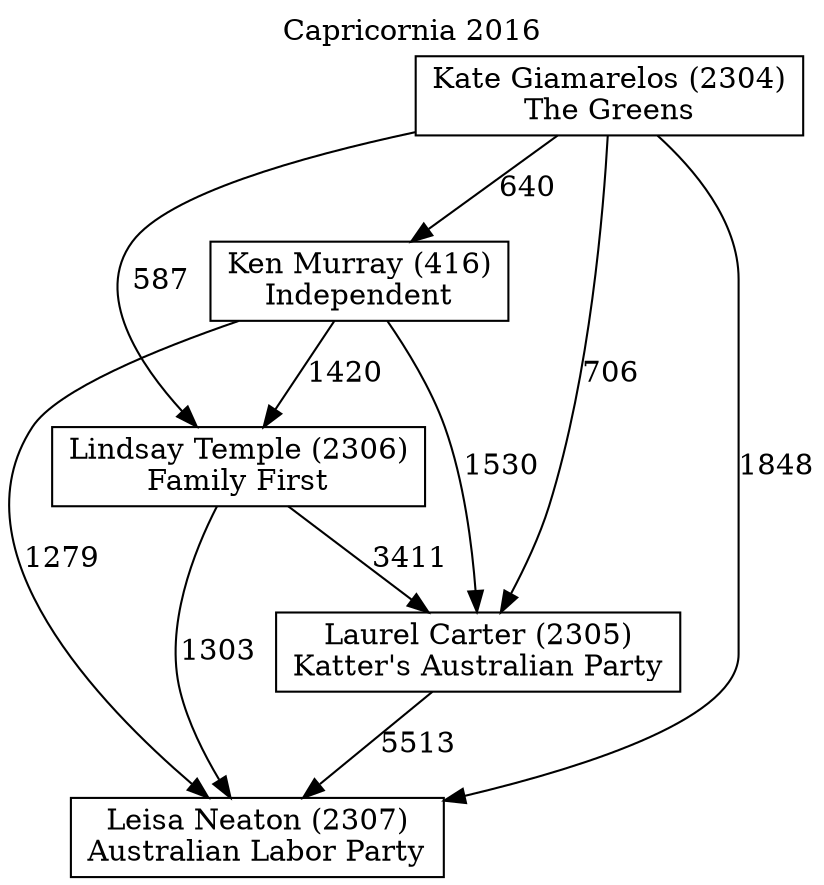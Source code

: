 // House preference flow
digraph "Leisa Neaton (2307)_Capricornia_2016" {
	graph [label="Capricornia 2016" labelloc=t mclimit=10]
	node [shape=box]
	"Laurel Carter (2305)" [label="Laurel Carter (2305)
Katter's Australian Party"]
	"Leisa Neaton (2307)" [label="Leisa Neaton (2307)
Australian Labor Party"]
	"Ken Murray (416)" [label="Ken Murray (416)
Independent"]
	"Lindsay Temple (2306)" [label="Lindsay Temple (2306)
Family First"]
	"Kate Giamarelos (2304)" [label="Kate Giamarelos (2304)
The Greens"]
	"Ken Murray (416)" -> "Leisa Neaton (2307)" [label=1279]
	"Ken Murray (416)" -> "Laurel Carter (2305)" [label=1530]
	"Lindsay Temple (2306)" -> "Laurel Carter (2305)" [label=3411]
	"Kate Giamarelos (2304)" -> "Leisa Neaton (2307)" [label=1848]
	"Kate Giamarelos (2304)" -> "Lindsay Temple (2306)" [label=587]
	"Ken Murray (416)" -> "Lindsay Temple (2306)" [label=1420]
	"Laurel Carter (2305)" -> "Leisa Neaton (2307)" [label=5513]
	"Lindsay Temple (2306)" -> "Leisa Neaton (2307)" [label=1303]
	"Kate Giamarelos (2304)" -> "Laurel Carter (2305)" [label=706]
	"Kate Giamarelos (2304)" -> "Ken Murray (416)" [label=640]
}
